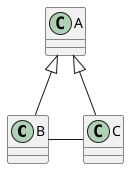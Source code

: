 {
  "sha1": "db89tvlih8w96wjimqy670aci711fry",
  "insertion": {
    "when": "2024-06-01T09:03:02.762Z",
    "user": "plantuml@gmail.com"
  }
}
@startuml
class B extends A
class C extends A
B -[norank]- C
@enduml
